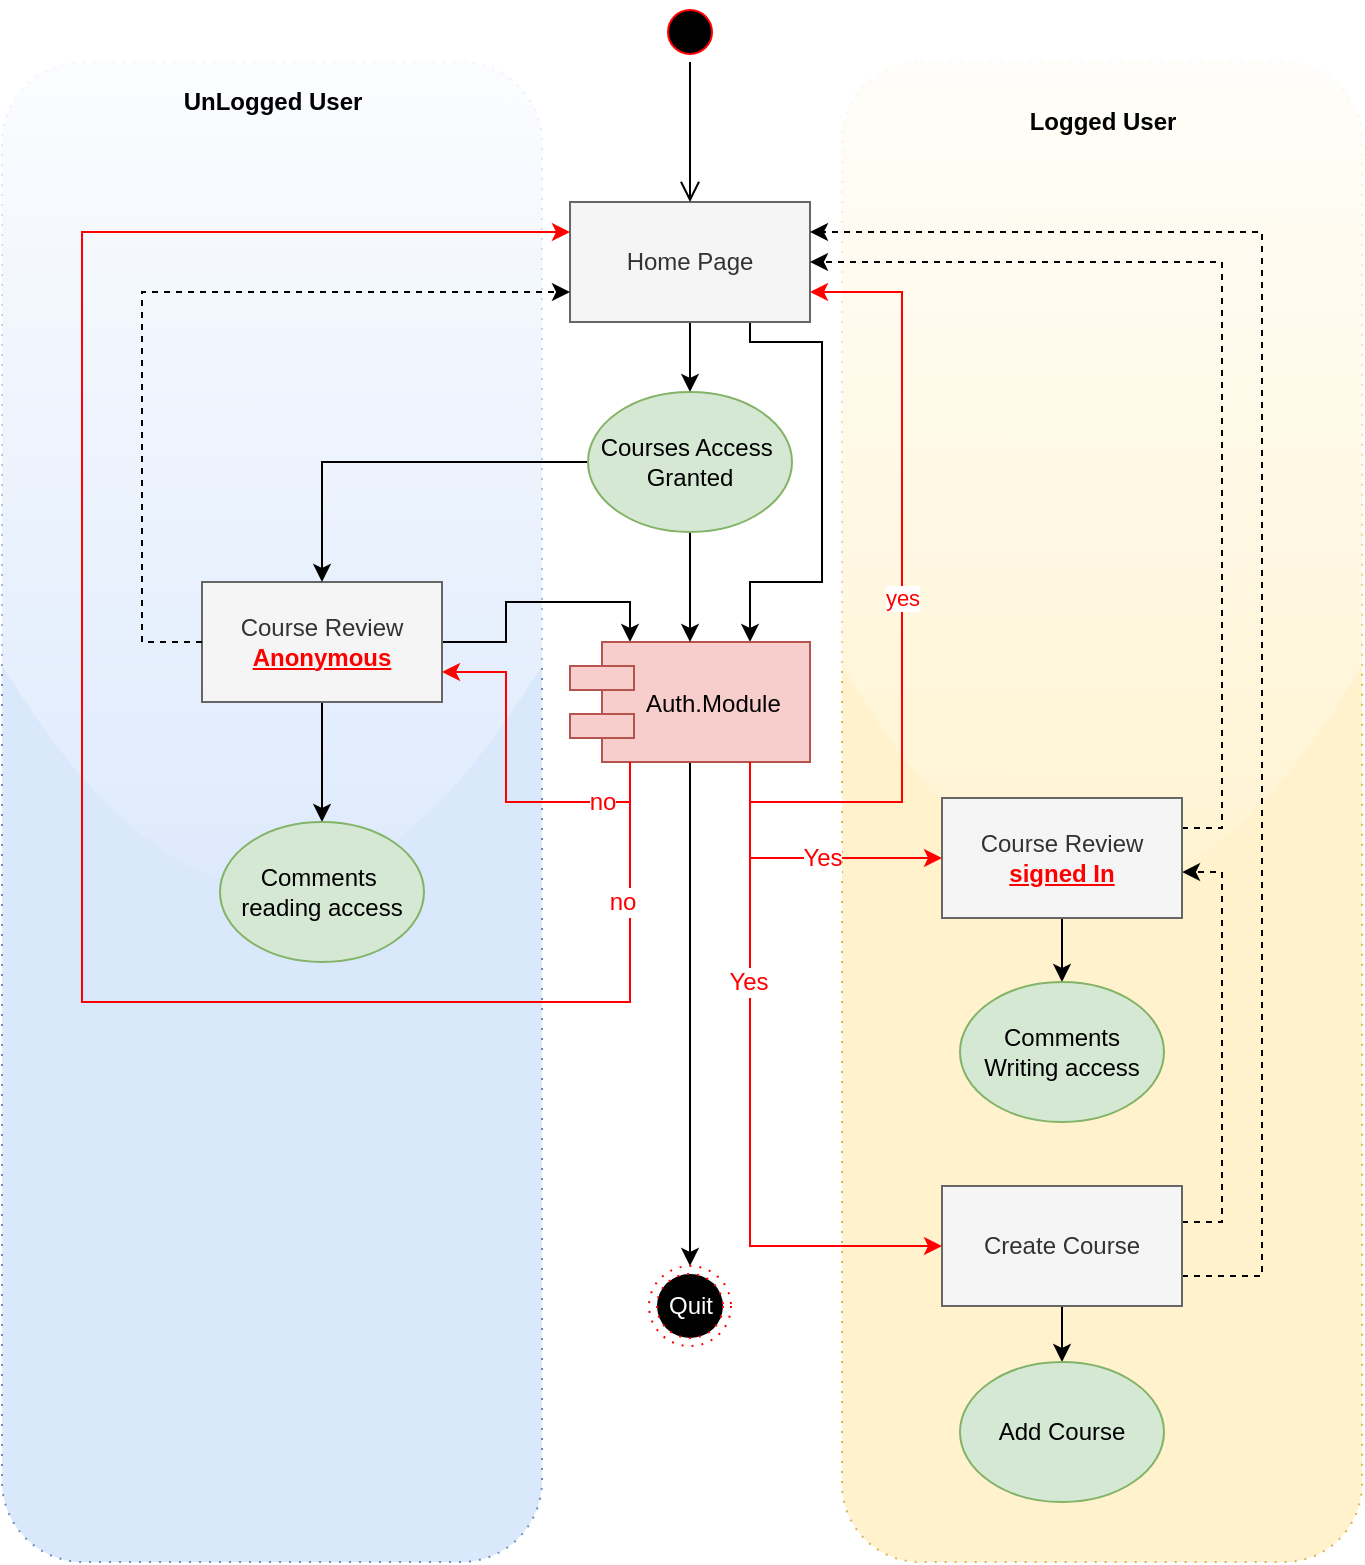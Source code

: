 <mxfile version="12.3.2" type="device" pages="1"><diagram id="9mBgI1ME9ctuZ0jywH9a" name="Page-1"><mxGraphModel dx="1362" dy="816" grid="1" gridSize="10" guides="1" tooltips="1" connect="1" arrows="1" fold="1" page="1" pageScale="1" pageWidth="1169" pageHeight="827" math="0" shadow="0"><root><mxCell id="0"/><mxCell id="1" parent="0"/><mxCell id="gNQWEVqDB09WhINJpaVo-38" value="" style="rounded=1;whiteSpace=wrap;html=1;fillColor=#fff2cc;strokeColor=#d6b656;dashed=1;dashPattern=1 4;glass=1;" parent="1" vertex="1"><mxGeometry x="660" y="50" width="260" height="750" as="geometry"/></mxCell><mxCell id="gNQWEVqDB09WhINJpaVo-34" value="" style="rounded=1;whiteSpace=wrap;html=1;fillColor=#dae8fc;strokeColor=#6c8ebf;dashed=1;dashPattern=1 4;glass=1;" parent="1" vertex="1"><mxGeometry x="240" y="50" width="270" height="750" as="geometry"/></mxCell><mxCell id="gNQWEVqDB09WhINJpaVo-14" style="edgeStyle=orthogonalEdgeStyle;rounded=0;orthogonalLoop=1;jettySize=auto;html=1;entryX=0.5;entryY=0;entryDx=0;entryDy=0;" parent="1" source="gNQWEVqDB09WhINJpaVo-2" target="gNQWEVqDB09WhINJpaVo-12" edge="1"><mxGeometry relative="1" as="geometry"/></mxCell><mxCell id="gNQWEVqDB09WhINJpaVo-20" style="edgeStyle=orthogonalEdgeStyle;rounded=0;orthogonalLoop=1;jettySize=auto;html=1;entryX=0.75;entryY=0;entryDx=0;entryDy=0;exitX=0.75;exitY=1;exitDx=0;exitDy=0;" parent="1" source="gNQWEVqDB09WhINJpaVo-2" target="gNQWEVqDB09WhINJpaVo-9" edge="1"><mxGeometry relative="1" as="geometry"><Array as="points"><mxPoint x="614" y="190"/><mxPoint x="650" y="190"/><mxPoint x="650" y="310"/><mxPoint x="614" y="310"/></Array></mxGeometry></mxCell><mxCell id="gNQWEVqDB09WhINJpaVo-2" value="Home Page" style="rounded=0;whiteSpace=wrap;html=1;fillColor=#f5f5f5;strokeColor=#666666;fontColor=#333333;" parent="1" vertex="1"><mxGeometry x="524" y="120" width="120" height="60" as="geometry"/></mxCell><mxCell id="gNQWEVqDB09WhINJpaVo-3" value="" style="ellipse;html=1;shape=startState;fillColor=#000000;strokeColor=#ff0000;" parent="1" vertex="1"><mxGeometry x="569" y="20" width="30" height="30" as="geometry"/></mxCell><mxCell id="gNQWEVqDB09WhINJpaVo-4" value="" style="edgeStyle=orthogonalEdgeStyle;html=1;verticalAlign=bottom;endArrow=open;endSize=8;strokeColor=#000000;entryX=0.5;entryY=0;entryDx=0;entryDy=0;fontColor=#000000;" parent="1" source="gNQWEVqDB09WhINJpaVo-3" target="gNQWEVqDB09WhINJpaVo-2" edge="1"><mxGeometry relative="1" as="geometry"><mxPoint x="584" y="110" as="targetPoint"/></mxGeometry></mxCell><mxCell id="gNQWEVqDB09WhINJpaVo-16" style="edgeStyle=orthogonalEdgeStyle;rounded=0;orthogonalLoop=1;jettySize=auto;html=1;" parent="1" source="gNQWEVqDB09WhINJpaVo-5" target="gNQWEVqDB09WhINJpaVo-13" edge="1"><mxGeometry relative="1" as="geometry"/></mxCell><mxCell id="gNQWEVqDB09WhINJpaVo-19" style="edgeStyle=orthogonalEdgeStyle;rounded=0;orthogonalLoop=1;jettySize=auto;html=1;entryX=0.25;entryY=0;entryDx=0;entryDy=0;" parent="1" source="gNQWEVqDB09WhINJpaVo-5" target="gNQWEVqDB09WhINJpaVo-9" edge="1"><mxGeometry relative="1" as="geometry"/></mxCell><mxCell id="gNQWEVqDB09WhINJpaVo-5" value="Course Review&lt;br&gt;&lt;font color=&quot;#ff0000&quot;&gt;&lt;b&gt;&lt;u&gt;Anonymous&lt;/u&gt;&lt;/b&gt;&lt;/font&gt;" style="rounded=0;whiteSpace=wrap;html=1;fillColor=#f5f5f5;strokeColor=#666666;fontColor=#333333;" parent="1" vertex="1"><mxGeometry x="340" y="310" width="120" height="60" as="geometry"/></mxCell><mxCell id="gNQWEVqDB09WhINJpaVo-31" style="edgeStyle=orthogonalEdgeStyle;rounded=0;orthogonalLoop=1;jettySize=auto;html=1;entryX=0.5;entryY=0;entryDx=0;entryDy=0;strokeColor=#000000;" parent="1" source="gNQWEVqDB09WhINJpaVo-6" target="gNQWEVqDB09WhINJpaVo-11" edge="1"><mxGeometry relative="1" as="geometry"/></mxCell><mxCell id="gNQWEVqDB09WhINJpaVo-33" style="edgeStyle=orthogonalEdgeStyle;rounded=0;orthogonalLoop=1;jettySize=auto;html=1;entryX=1;entryY=0.25;entryDx=0;entryDy=0;dashed=1;strokeColor=#000000;exitX=1;exitY=0.75;exitDx=0;exitDy=0;" parent="1" source="gNQWEVqDB09WhINJpaVo-6" target="gNQWEVqDB09WhINJpaVo-2" edge="1"><mxGeometry relative="1" as="geometry"><Array as="points"><mxPoint x="870" y="657"/><mxPoint x="870" y="135"/></Array></mxGeometry></mxCell><mxCell id="gNQWEVqDB09WhINJpaVo-42" style="edgeStyle=orthogonalEdgeStyle;rounded=0;orthogonalLoop=1;jettySize=auto;html=1;entryX=1;entryY=0.617;entryDx=0;entryDy=0;entryPerimeter=0;strokeColor=#000000;fontColor=#000000;dashed=1;" parent="1" source="gNQWEVqDB09WhINJpaVo-6" target="gNQWEVqDB09WhINJpaVo-8" edge="1"><mxGeometry relative="1" as="geometry"><Array as="points"><mxPoint x="850" y="630"/><mxPoint x="850" y="455"/></Array></mxGeometry></mxCell><mxCell id="gNQWEVqDB09WhINJpaVo-6" value="Create Course" style="rounded=0;whiteSpace=wrap;html=1;fillColor=#f5f5f5;strokeColor=#666666;fontColor=#333333;" parent="1" vertex="1"><mxGeometry x="710" y="612" width="120" height="60" as="geometry"/></mxCell><mxCell id="gNQWEVqDB09WhINJpaVo-30" style="edgeStyle=orthogonalEdgeStyle;rounded=0;orthogonalLoop=1;jettySize=auto;html=1;entryX=0.5;entryY=0;entryDx=0;entryDy=0;strokeColor=#000000;" parent="1" source="gNQWEVqDB09WhINJpaVo-8" target="gNQWEVqDB09WhINJpaVo-10" edge="1"><mxGeometry relative="1" as="geometry"/></mxCell><mxCell id="gNQWEVqDB09WhINJpaVo-32" style="edgeStyle=orthogonalEdgeStyle;rounded=0;orthogonalLoop=1;jettySize=auto;html=1;entryX=1;entryY=0.5;entryDx=0;entryDy=0;strokeColor=#000000;dashed=1;exitX=1;exitY=0.25;exitDx=0;exitDy=0;" parent="1" source="gNQWEVqDB09WhINJpaVo-8" target="gNQWEVqDB09WhINJpaVo-2" edge="1"><mxGeometry relative="1" as="geometry"><Array as="points"><mxPoint x="850" y="433"/><mxPoint x="850" y="150"/></Array></mxGeometry></mxCell><mxCell id="gNQWEVqDB09WhINJpaVo-8" value="Course Review&lt;br&gt;&lt;font color=&quot;#ff0000&quot;&gt;&lt;b&gt;&lt;u&gt;signed In&lt;/u&gt;&lt;/b&gt;&lt;/font&gt;" style="rounded=0;whiteSpace=wrap;html=1;fillColor=#f5f5f5;strokeColor=#666666;fontColor=#333333;" parent="1" vertex="1"><mxGeometry x="710" y="418" width="120" height="60" as="geometry"/></mxCell><mxCell id="gNQWEVqDB09WhINJpaVo-22" style="edgeStyle=orthogonalEdgeStyle;rounded=0;orthogonalLoop=1;jettySize=auto;html=1;exitX=0.25;exitY=1;exitDx=0;exitDy=0;strokeColor=#FF0000;entryX=1;entryY=0.75;entryDx=0;entryDy=0;" parent="1" source="gNQWEVqDB09WhINJpaVo-9" target="gNQWEVqDB09WhINJpaVo-5" edge="1"><mxGeometry relative="1" as="geometry"><mxPoint x="530" y="530" as="targetPoint"/></mxGeometry></mxCell><mxCell id="gNQWEVqDB09WhINJpaVo-23" value="&lt;font color=&quot;#ff0000&quot;&gt;no&lt;/font&gt;" style="text;html=1;align=center;verticalAlign=middle;resizable=0;points=[];;labelBackgroundColor=#ffffff;" parent="gNQWEVqDB09WhINJpaVo-22" vertex="1" connectable="0"><mxGeometry x="-0.351" y="-1" relative="1" as="geometry"><mxPoint x="24" y="1" as="offset"/></mxGeometry></mxCell><mxCell id="gNQWEVqDB09WhINJpaVo-41" style="edgeStyle=orthogonalEdgeStyle;rounded=0;orthogonalLoop=1;jettySize=auto;html=1;entryX=0.5;entryY=0;entryDx=0;entryDy=0;strokeColor=#000000;fontColor=#FFFFFF;" parent="1" source="gNQWEVqDB09WhINJpaVo-9" target="gNQWEVqDB09WhINJpaVo-40" edge="1"><mxGeometry relative="1" as="geometry"/></mxCell><mxCell id="gNQWEVqDB09WhINJpaVo-43" value="&lt;font color=&quot;#ff0000&quot;&gt;yes&lt;/font&gt;" style="edgeStyle=orthogonalEdgeStyle;rounded=0;orthogonalLoop=1;jettySize=auto;html=1;entryX=1;entryY=0.75;entryDx=0;entryDy=0;strokeColor=#FF0000;fontColor=#000000;exitX=0.75;exitY=1;exitDx=0;exitDy=0;" parent="1" source="gNQWEVqDB09WhINJpaVo-9" target="gNQWEVqDB09WhINJpaVo-2" edge="1"><mxGeometry relative="1" as="geometry"><Array as="points"><mxPoint x="614" y="420"/><mxPoint x="690" y="420"/><mxPoint x="690" y="165"/></Array></mxGeometry></mxCell><mxCell id="gNQWEVqDB09WhINJpaVo-9" value="Auth.Module" style="shape=component;align=left;spacingLeft=36;fillColor=#f8cecc;strokeColor=#b85450;" parent="1" vertex="1"><mxGeometry x="524" y="340" width="120" height="60" as="geometry"/></mxCell><mxCell id="gNQWEVqDB09WhINJpaVo-10" value="Comments&lt;br&gt;Writing access" style="ellipse;whiteSpace=wrap;html=1;fillColor=#d5e8d4;strokeColor=#82b366;" parent="1" vertex="1"><mxGeometry x="719" y="510" width="102" height="70" as="geometry"/></mxCell><mxCell id="gNQWEVqDB09WhINJpaVo-11" value="Add Course" style="ellipse;whiteSpace=wrap;html=1;fillColor=#d5e8d4;strokeColor=#82b366;" parent="1" vertex="1"><mxGeometry x="719" y="700" width="102" height="70" as="geometry"/></mxCell><mxCell id="gNQWEVqDB09WhINJpaVo-15" style="edgeStyle=orthogonalEdgeStyle;rounded=0;orthogonalLoop=1;jettySize=auto;html=1;" parent="1" source="gNQWEVqDB09WhINJpaVo-12" target="gNQWEVqDB09WhINJpaVo-5" edge="1"><mxGeometry relative="1" as="geometry"/></mxCell><mxCell id="gNQWEVqDB09WhINJpaVo-18" style="edgeStyle=orthogonalEdgeStyle;rounded=0;orthogonalLoop=1;jettySize=auto;html=1;" parent="1" source="gNQWEVqDB09WhINJpaVo-12" target="gNQWEVqDB09WhINJpaVo-9" edge="1"><mxGeometry relative="1" as="geometry"/></mxCell><mxCell id="gNQWEVqDB09WhINJpaVo-12" value="Courses Access&amp;nbsp;&lt;br&gt;Granted" style="ellipse;whiteSpace=wrap;html=1;fillColor=#d5e8d4;strokeColor=#82b366;" parent="1" vertex="1"><mxGeometry x="533" y="215" width="102" height="70" as="geometry"/></mxCell><mxCell id="gNQWEVqDB09WhINJpaVo-17" style="edgeStyle=orthogonalEdgeStyle;rounded=0;orthogonalLoop=1;jettySize=auto;html=1;entryX=0;entryY=0.75;entryDx=0;entryDy=0;dashed=1;exitX=0;exitY=0.5;exitDx=0;exitDy=0;" parent="1" source="gNQWEVqDB09WhINJpaVo-5" target="gNQWEVqDB09WhINJpaVo-2" edge="1"><mxGeometry relative="1" as="geometry"><Array as="points"><mxPoint x="310" y="340"/><mxPoint x="310" y="165"/></Array></mxGeometry></mxCell><mxCell id="gNQWEVqDB09WhINJpaVo-13" value="Comments&amp;nbsp;&lt;br&gt;reading access" style="ellipse;whiteSpace=wrap;html=1;fillColor=#d5e8d4;strokeColor=#82b366;" parent="1" vertex="1"><mxGeometry x="349" y="430" width="102" height="70" as="geometry"/></mxCell><mxCell id="gNQWEVqDB09WhINJpaVo-24" style="edgeStyle=orthogonalEdgeStyle;rounded=0;orthogonalLoop=1;jettySize=auto;html=1;exitX=0.75;exitY=1;exitDx=0;exitDy=0;strokeColor=#FF0000;entryX=0;entryY=0.5;entryDx=0;entryDy=0;" parent="1" source="gNQWEVqDB09WhINJpaVo-9" target="gNQWEVqDB09WhINJpaVo-6" edge="1"><mxGeometry relative="1" as="geometry"><mxPoint x="540" y="540" as="targetPoint"/><mxPoint x="564" y="410" as="sourcePoint"/><Array as="points"><mxPoint x="614" y="642"/></Array></mxGeometry></mxCell><mxCell id="gNQWEVqDB09WhINJpaVo-25" value="&lt;font color=&quot;#ff0000&quot;&gt;Yes&lt;/font&gt;" style="text;html=1;align=center;verticalAlign=middle;resizable=0;points=[];;labelBackgroundColor=#ffffff;" parent="gNQWEVqDB09WhINJpaVo-24" vertex="1" connectable="0"><mxGeometry x="-0.351" y="-1" relative="1" as="geometry"><mxPoint as="offset"/></mxGeometry></mxCell><mxCell id="gNQWEVqDB09WhINJpaVo-26" style="edgeStyle=orthogonalEdgeStyle;rounded=0;orthogonalLoop=1;jettySize=auto;html=1;exitX=0.25;exitY=1;exitDx=0;exitDy=0;strokeColor=#FF0000;entryX=0;entryY=0.25;entryDx=0;entryDy=0;" parent="1" source="gNQWEVqDB09WhINJpaVo-9" target="gNQWEVqDB09WhINJpaVo-2" edge="1"><mxGeometry relative="1" as="geometry"><mxPoint x="470" y="365" as="targetPoint"/><mxPoint x="564" y="410" as="sourcePoint"/><Array as="points"><mxPoint x="554" y="520"/><mxPoint x="280" y="520"/><mxPoint x="280" y="135"/></Array></mxGeometry></mxCell><mxCell id="gNQWEVqDB09WhINJpaVo-27" value="&lt;font color=&quot;#ff0000&quot;&gt;no&lt;/font&gt;" style="text;html=1;align=center;verticalAlign=middle;resizable=0;points=[];;labelBackgroundColor=#ffffff;" parent="gNQWEVqDB09WhINJpaVo-26" vertex="1" connectable="0"><mxGeometry x="-0.351" y="-1" relative="1" as="geometry"><mxPoint x="208" y="-49" as="offset"/></mxGeometry></mxCell><mxCell id="gNQWEVqDB09WhINJpaVo-28" style="edgeStyle=orthogonalEdgeStyle;rounded=0;orthogonalLoop=1;jettySize=auto;html=1;exitX=0.75;exitY=1;exitDx=0;exitDy=0;strokeColor=#FF0000;entryX=0;entryY=0.5;entryDx=0;entryDy=0;" parent="1" source="gNQWEVqDB09WhINJpaVo-9" target="gNQWEVqDB09WhINJpaVo-8" edge="1"><mxGeometry relative="1" as="geometry"><mxPoint x="720" y="550" as="targetPoint"/><mxPoint x="624" y="410" as="sourcePoint"/><Array as="points"><mxPoint x="614" y="448"/></Array></mxGeometry></mxCell><mxCell id="gNQWEVqDB09WhINJpaVo-29" value="&lt;font color=&quot;#ff0000&quot;&gt;Yes&lt;/font&gt;" style="text;html=1;align=center;verticalAlign=middle;resizable=0;points=[];;labelBackgroundColor=#ffffff;" parent="gNQWEVqDB09WhINJpaVo-28" vertex="1" connectable="0"><mxGeometry x="-0.351" y="-1" relative="1" as="geometry"><mxPoint x="37" y="1" as="offset"/></mxGeometry></mxCell><mxCell id="gNQWEVqDB09WhINJpaVo-37" value="UnLogged User" style="text;html=1;align=center;verticalAlign=middle;resizable=0;points=[];;autosize=1;fontStyle=1" parent="1" vertex="1"><mxGeometry x="325" y="60" width="100" height="20" as="geometry"/></mxCell><mxCell id="gNQWEVqDB09WhINJpaVo-39" value="Logged User" style="text;html=1;align=center;verticalAlign=middle;resizable=0;points=[];;autosize=1;fontStyle=1" parent="1" vertex="1"><mxGeometry x="745" y="70" width="90" height="20" as="geometry"/></mxCell><mxCell id="gNQWEVqDB09WhINJpaVo-40" value="Quit" style="ellipse;html=1;shape=endState;fillColor=#000000;strokeColor=#ff0000;glass=1;dashed=1;dashPattern=1 4;fontColor=#FFFFFF;" parent="1" vertex="1"><mxGeometry x="563.5" y="652" width="41" height="40" as="geometry"/></mxCell></root></mxGraphModel></diagram></mxfile>